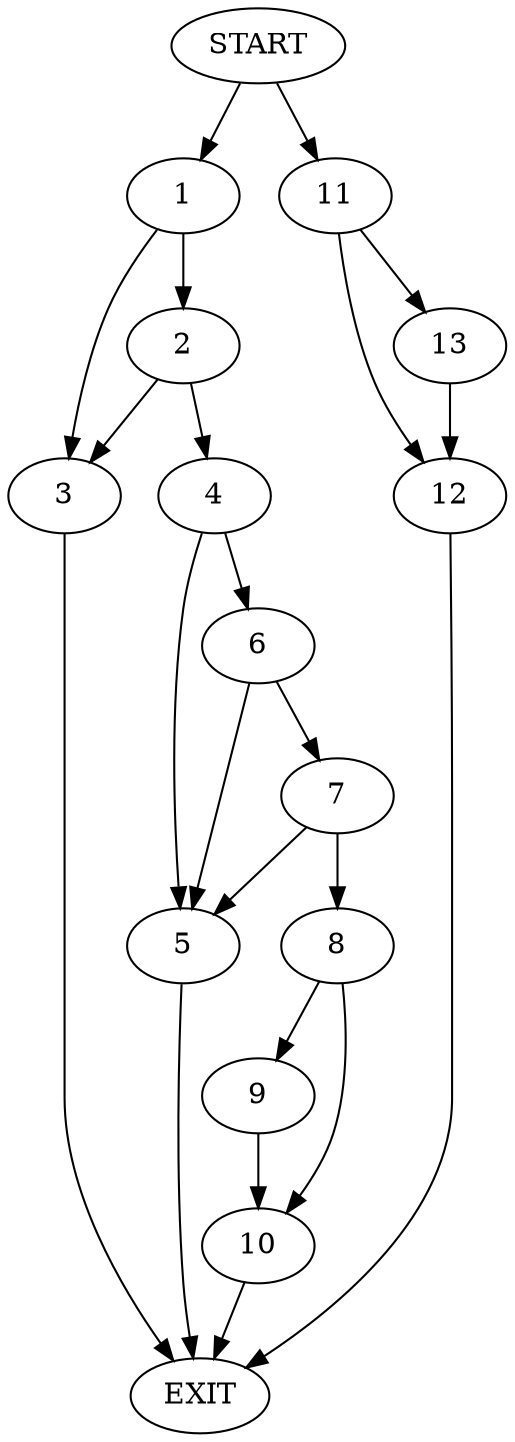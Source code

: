 digraph {
0 [label="START"]
14 [label="EXIT"]
0 -> 1
1 -> 2
1 -> 3
3 -> 14
2 -> 3
2 -> 4
4 -> 5
4 -> 6
6 -> 5
6 -> 7
5 -> 14
7 -> 8
7 -> 5
8 -> 9
8 -> 10
9 -> 10
10 -> 14
0 -> 11
11 -> 12
11 -> 13
12 -> 14
13 -> 12
}
